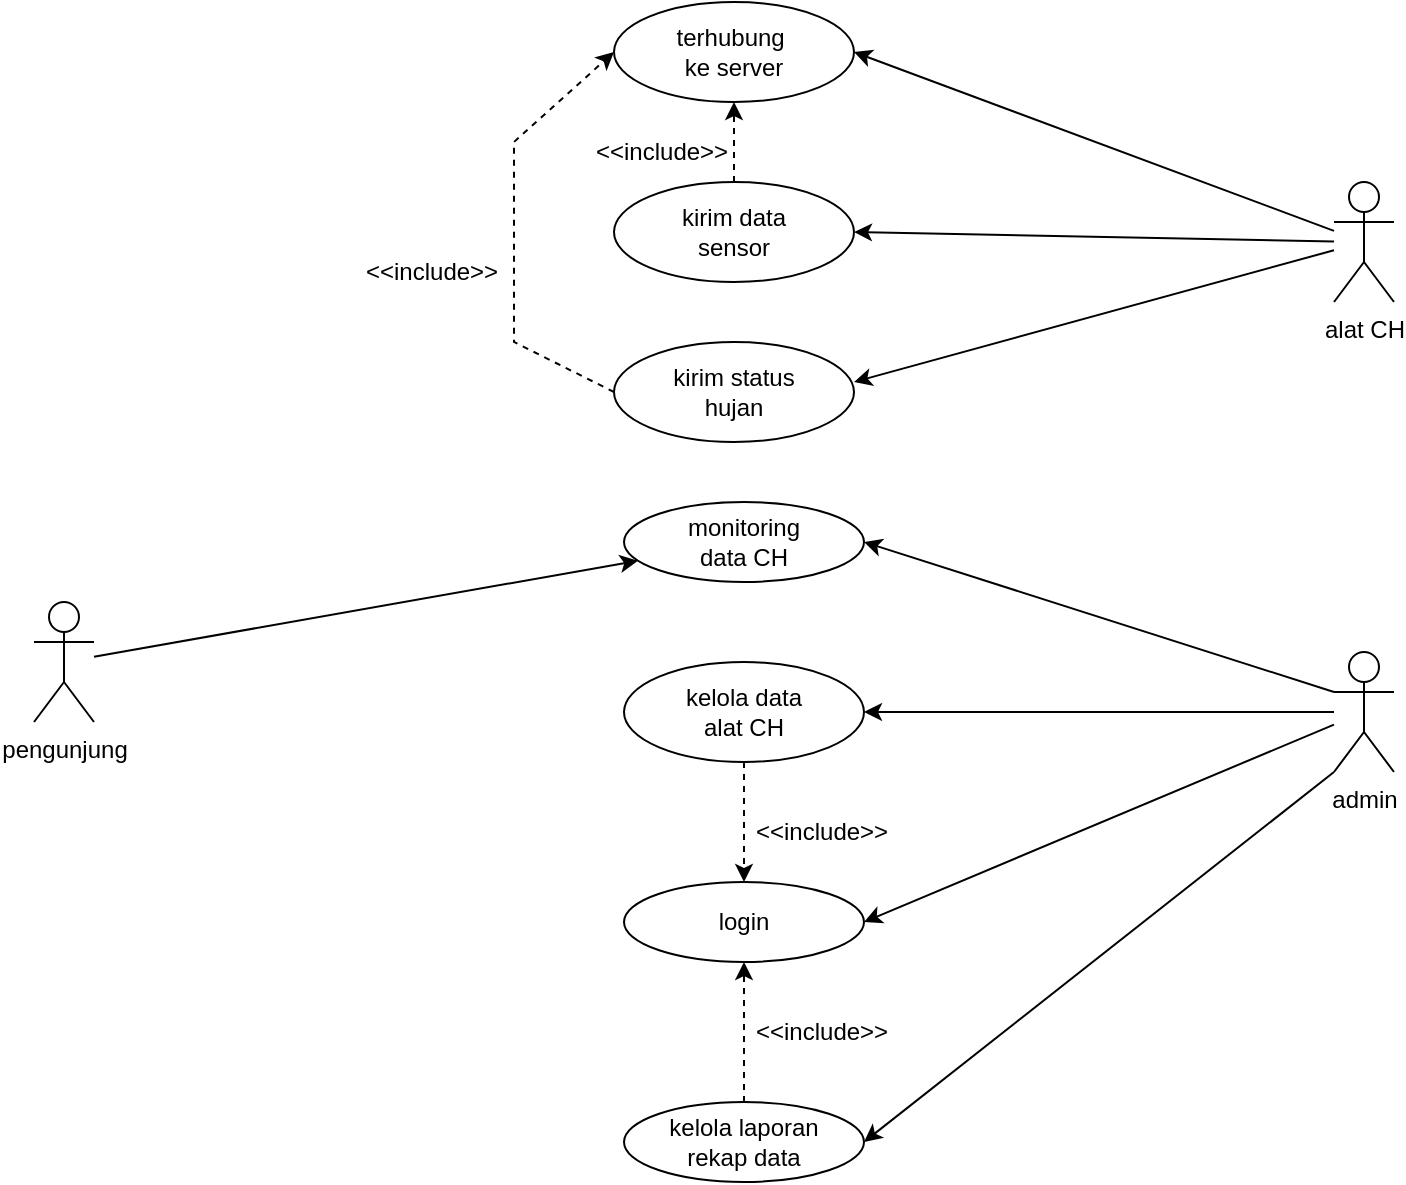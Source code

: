 <mxfile version="24.7.8">
  <diagram name="Page-1" id="2GKnxmPNInYsv7H76gkJ">
    <mxGraphModel dx="875" dy="471" grid="1" gridSize="10" guides="1" tooltips="1" connect="1" arrows="1" fold="1" page="1" pageScale="1" pageWidth="850" pageHeight="1100" math="0" shadow="0">
      <root>
        <mxCell id="0" />
        <mxCell id="1" parent="0" />
        <mxCell id="LX8xTf0hNvzfEhf3Zvkl-1" value="pengunjung" style="shape=umlActor;verticalLabelPosition=bottom;verticalAlign=top;html=1;outlineConnect=0;" vertex="1" parent="1">
          <mxGeometry x="70" y="320" width="30" height="60" as="geometry" />
        </mxCell>
        <mxCell id="LX8xTf0hNvzfEhf3Zvkl-2" value="alat CH" style="shape=umlActor;verticalLabelPosition=bottom;verticalAlign=top;html=1;outlineConnect=0;" vertex="1" parent="1">
          <mxGeometry x="720" y="110" width="30" height="60" as="geometry" />
        </mxCell>
        <mxCell id="LX8xTf0hNvzfEhf3Zvkl-10" value="" style="edgeStyle=orthogonalEdgeStyle;rounded=0;orthogonalLoop=1;jettySize=auto;html=1;entryX=1;entryY=0.5;entryDx=0;entryDy=0;" edge="1" parent="1" source="LX8xTf0hNvzfEhf3Zvkl-3" target="LX8xTf0hNvzfEhf3Zvkl-11">
          <mxGeometry relative="1" as="geometry">
            <mxPoint x="655" y="360" as="targetPoint" />
          </mxGeometry>
        </mxCell>
        <mxCell id="LX8xTf0hNvzfEhf3Zvkl-3" value="admin" style="shape=umlActor;verticalLabelPosition=bottom;verticalAlign=top;html=1;outlineConnect=0;" vertex="1" parent="1">
          <mxGeometry x="720" y="345" width="30" height="60" as="geometry" />
        </mxCell>
        <mxCell id="LX8xTf0hNvzfEhf3Zvkl-12" value="" style="edgeStyle=orthogonalEdgeStyle;rounded=0;orthogonalLoop=1;jettySize=auto;html=1;dashed=1;entryX=0.5;entryY=0;entryDx=0;entryDy=0;exitX=0.5;exitY=1;exitDx=0;exitDy=0;" edge="1" parent="1" source="LX8xTf0hNvzfEhf3Zvkl-11" target="LX8xTf0hNvzfEhf3Zvkl-4">
          <mxGeometry relative="1" as="geometry">
            <mxPoint x="425" y="410" as="sourcePoint" />
          </mxGeometry>
        </mxCell>
        <mxCell id="LX8xTf0hNvzfEhf3Zvkl-4" value="login" style="ellipse;whiteSpace=wrap;html=1;" vertex="1" parent="1">
          <mxGeometry x="365" y="460" width="120" height="40" as="geometry" />
        </mxCell>
        <mxCell id="LX8xTf0hNvzfEhf3Zvkl-11" value="kelola data&lt;div&gt;alat CH&lt;/div&gt;" style="ellipse;whiteSpace=wrap;html=1;" vertex="1" parent="1">
          <mxGeometry x="365" y="350" width="120" height="50" as="geometry" />
        </mxCell>
        <mxCell id="LX8xTf0hNvzfEhf3Zvkl-13" value="&amp;lt;&amp;lt;include&amp;gt;&amp;gt;" style="text;strokeColor=none;fillColor=none;align=left;verticalAlign=middle;spacingLeft=4;spacingRight=4;overflow=hidden;points=[[0,0.5],[1,0.5]];portConstraint=eastwest;rotatable=0;whiteSpace=wrap;html=1;" vertex="1" parent="1">
          <mxGeometry x="425" y="420" width="80" height="30" as="geometry" />
        </mxCell>
        <mxCell id="LX8xTf0hNvzfEhf3Zvkl-16" value="" style="edgeStyle=orthogonalEdgeStyle;rounded=0;orthogonalLoop=1;jettySize=auto;html=1;entryX=0.5;entryY=1;entryDx=0;entryDy=0;dashed=1;" edge="1" parent="1" source="LX8xTf0hNvzfEhf3Zvkl-15" target="LX8xTf0hNvzfEhf3Zvkl-4">
          <mxGeometry relative="1" as="geometry" />
        </mxCell>
        <mxCell id="LX8xTf0hNvzfEhf3Zvkl-15" value="kelola laporan&lt;div&gt;rekap data&lt;/div&gt;" style="ellipse;whiteSpace=wrap;html=1;" vertex="1" parent="1">
          <mxGeometry x="365" y="570" width="120" height="40" as="geometry" />
        </mxCell>
        <mxCell id="LX8xTf0hNvzfEhf3Zvkl-17" value="&amp;lt;&amp;lt;include&amp;gt;&amp;gt;" style="text;strokeColor=none;fillColor=none;align=left;verticalAlign=middle;spacingLeft=4;spacingRight=4;overflow=hidden;points=[[0,0.5],[1,0.5]];portConstraint=eastwest;rotatable=0;whiteSpace=wrap;html=1;" vertex="1" parent="1">
          <mxGeometry x="425" y="520" width="80" height="30" as="geometry" />
        </mxCell>
        <mxCell id="LX8xTf0hNvzfEhf3Zvkl-20" value="" style="endArrow=classic;html=1;rounded=0;entryX=1;entryY=0.5;entryDx=0;entryDy=0;" edge="1" parent="1" source="LX8xTf0hNvzfEhf3Zvkl-3" target="LX8xTf0hNvzfEhf3Zvkl-4">
          <mxGeometry width="50" height="50" relative="1" as="geometry">
            <mxPoint x="340" y="420" as="sourcePoint" />
            <mxPoint x="390" y="370" as="targetPoint" />
          </mxGeometry>
        </mxCell>
        <mxCell id="LX8xTf0hNvzfEhf3Zvkl-21" value="" style="endArrow=classic;html=1;rounded=0;entryX=1;entryY=0.5;entryDx=0;entryDy=0;exitX=0;exitY=1;exitDx=0;exitDy=0;exitPerimeter=0;" edge="1" parent="1" source="LX8xTf0hNvzfEhf3Zvkl-3" target="LX8xTf0hNvzfEhf3Zvkl-15">
          <mxGeometry width="50" height="50" relative="1" as="geometry">
            <mxPoint x="720" y="392" as="sourcePoint" />
            <mxPoint x="495" y="490" as="targetPoint" />
          </mxGeometry>
        </mxCell>
        <mxCell id="LX8xTf0hNvzfEhf3Zvkl-22" value="monitoring&lt;div&gt;data CH&lt;/div&gt;" style="ellipse;whiteSpace=wrap;html=1;" vertex="1" parent="1">
          <mxGeometry x="365" y="270" width="120" height="40" as="geometry" />
        </mxCell>
        <mxCell id="LX8xTf0hNvzfEhf3Zvkl-23" value="" style="endArrow=classic;html=1;rounded=0;" edge="1" parent="1" source="LX8xTf0hNvzfEhf3Zvkl-1" target="LX8xTf0hNvzfEhf3Zvkl-22">
          <mxGeometry width="50" height="50" relative="1" as="geometry">
            <mxPoint x="340" y="360" as="sourcePoint" />
            <mxPoint x="390" y="310" as="targetPoint" />
          </mxGeometry>
        </mxCell>
        <mxCell id="LX8xTf0hNvzfEhf3Zvkl-24" value="terhubung&amp;nbsp;&lt;div&gt;ke&amp;nbsp;&lt;span style=&quot;background-color: initial;&quot;&gt;server&lt;/span&gt;&lt;/div&gt;" style="ellipse;whiteSpace=wrap;html=1;" vertex="1" parent="1">
          <mxGeometry x="360" y="20" width="120" height="50" as="geometry" />
        </mxCell>
        <mxCell id="LX8xTf0hNvzfEhf3Zvkl-25" value="kirim data&lt;div&gt;sensor&lt;/div&gt;" style="ellipse;whiteSpace=wrap;html=1;" vertex="1" parent="1">
          <mxGeometry x="360" y="110" width="120" height="50" as="geometry" />
        </mxCell>
        <mxCell id="LX8xTf0hNvzfEhf3Zvkl-26" value="kirim status&lt;div&gt;hujan&lt;/div&gt;" style="ellipse;whiteSpace=wrap;html=1;" vertex="1" parent="1">
          <mxGeometry x="360" y="190" width="120" height="50" as="geometry" />
        </mxCell>
        <mxCell id="LX8xTf0hNvzfEhf3Zvkl-27" value="" style="endArrow=classic;html=1;rounded=0;entryX=1;entryY=0.4;entryDx=0;entryDy=0;entryPerimeter=0;" edge="1" parent="1" source="LX8xTf0hNvzfEhf3Zvkl-2" target="LX8xTf0hNvzfEhf3Zvkl-26">
          <mxGeometry width="50" height="50" relative="1" as="geometry">
            <mxPoint x="340" y="260" as="sourcePoint" />
            <mxPoint x="390" y="210" as="targetPoint" />
          </mxGeometry>
        </mxCell>
        <mxCell id="LX8xTf0hNvzfEhf3Zvkl-28" value="" style="endArrow=classic;html=1;rounded=0;entryX=1;entryY=0.5;entryDx=0;entryDy=0;" edge="1" parent="1" source="LX8xTf0hNvzfEhf3Zvkl-2" target="LX8xTf0hNvzfEhf3Zvkl-25">
          <mxGeometry width="50" height="50" relative="1" as="geometry">
            <mxPoint x="710" y="154" as="sourcePoint" />
            <mxPoint x="490" y="220" as="targetPoint" />
          </mxGeometry>
        </mxCell>
        <mxCell id="LX8xTf0hNvzfEhf3Zvkl-30" value="" style="endArrow=classic;html=1;rounded=0;entryX=1;entryY=0.5;entryDx=0;entryDy=0;" edge="1" parent="1" source="LX8xTf0hNvzfEhf3Zvkl-2" target="LX8xTf0hNvzfEhf3Zvkl-24">
          <mxGeometry width="50" height="50" relative="1" as="geometry">
            <mxPoint x="700" y="130" as="sourcePoint" />
            <mxPoint x="490" y="155" as="targetPoint" />
          </mxGeometry>
        </mxCell>
        <mxCell id="LX8xTf0hNvzfEhf3Zvkl-31" value="" style="endArrow=classic;html=1;rounded=0;entryX=0;entryY=0.5;entryDx=0;entryDy=0;exitX=0;exitY=0.5;exitDx=0;exitDy=0;dashed=1;" edge="1" parent="1" source="LX8xTf0hNvzfEhf3Zvkl-26" target="LX8xTf0hNvzfEhf3Zvkl-24">
          <mxGeometry width="50" height="50" relative="1" as="geometry">
            <mxPoint x="720" y="150" as="sourcePoint" />
            <mxPoint x="500" y="165" as="targetPoint" />
            <Array as="points">
              <mxPoint x="310" y="190" />
              <mxPoint x="310" y="90" />
            </Array>
          </mxGeometry>
        </mxCell>
        <mxCell id="LX8xTf0hNvzfEhf3Zvkl-32" value="&amp;lt;&amp;lt;include&amp;gt;&amp;gt;" style="text;strokeColor=none;fillColor=none;align=left;verticalAlign=middle;spacingLeft=4;spacingRight=4;overflow=hidden;points=[[0,0.5],[1,0.5]];portConstraint=eastwest;rotatable=0;whiteSpace=wrap;html=1;" vertex="1" parent="1">
          <mxGeometry x="230" y="140" width="80" height="30" as="geometry" />
        </mxCell>
        <mxCell id="LX8xTf0hNvzfEhf3Zvkl-34" value="" style="endArrow=classic;html=1;rounded=0;entryX=0.5;entryY=1;entryDx=0;entryDy=0;exitX=0.5;exitY=0;exitDx=0;exitDy=0;dashed=1;" edge="1" parent="1" source="LX8xTf0hNvzfEhf3Zvkl-25" target="LX8xTf0hNvzfEhf3Zvkl-24">
          <mxGeometry width="50" height="50" relative="1" as="geometry">
            <mxPoint x="370" y="225" as="sourcePoint" />
            <mxPoint x="370" y="55" as="targetPoint" />
            <Array as="points" />
          </mxGeometry>
        </mxCell>
        <mxCell id="LX8xTf0hNvzfEhf3Zvkl-35" value="&amp;lt;&amp;lt;include&amp;gt;&amp;gt;" style="text;strokeColor=none;fillColor=none;align=left;verticalAlign=middle;spacingLeft=4;spacingRight=4;overflow=hidden;points=[[0,0.5],[1,0.5]];portConstraint=eastwest;rotatable=0;whiteSpace=wrap;html=1;" vertex="1" parent="1">
          <mxGeometry x="345" y="80" width="80" height="30" as="geometry" />
        </mxCell>
        <mxCell id="LX8xTf0hNvzfEhf3Zvkl-38" value="" style="endArrow=classic;html=1;rounded=0;entryX=1;entryY=0.5;entryDx=0;entryDy=0;exitX=0;exitY=0.333;exitDx=0;exitDy=0;exitPerimeter=0;" edge="1" parent="1" source="LX8xTf0hNvzfEhf3Zvkl-3" target="LX8xTf0hNvzfEhf3Zvkl-22">
          <mxGeometry width="50" height="50" relative="1" as="geometry">
            <mxPoint x="730" y="391" as="sourcePoint" />
            <mxPoint x="495" y="490" as="targetPoint" />
          </mxGeometry>
        </mxCell>
      </root>
    </mxGraphModel>
  </diagram>
</mxfile>
